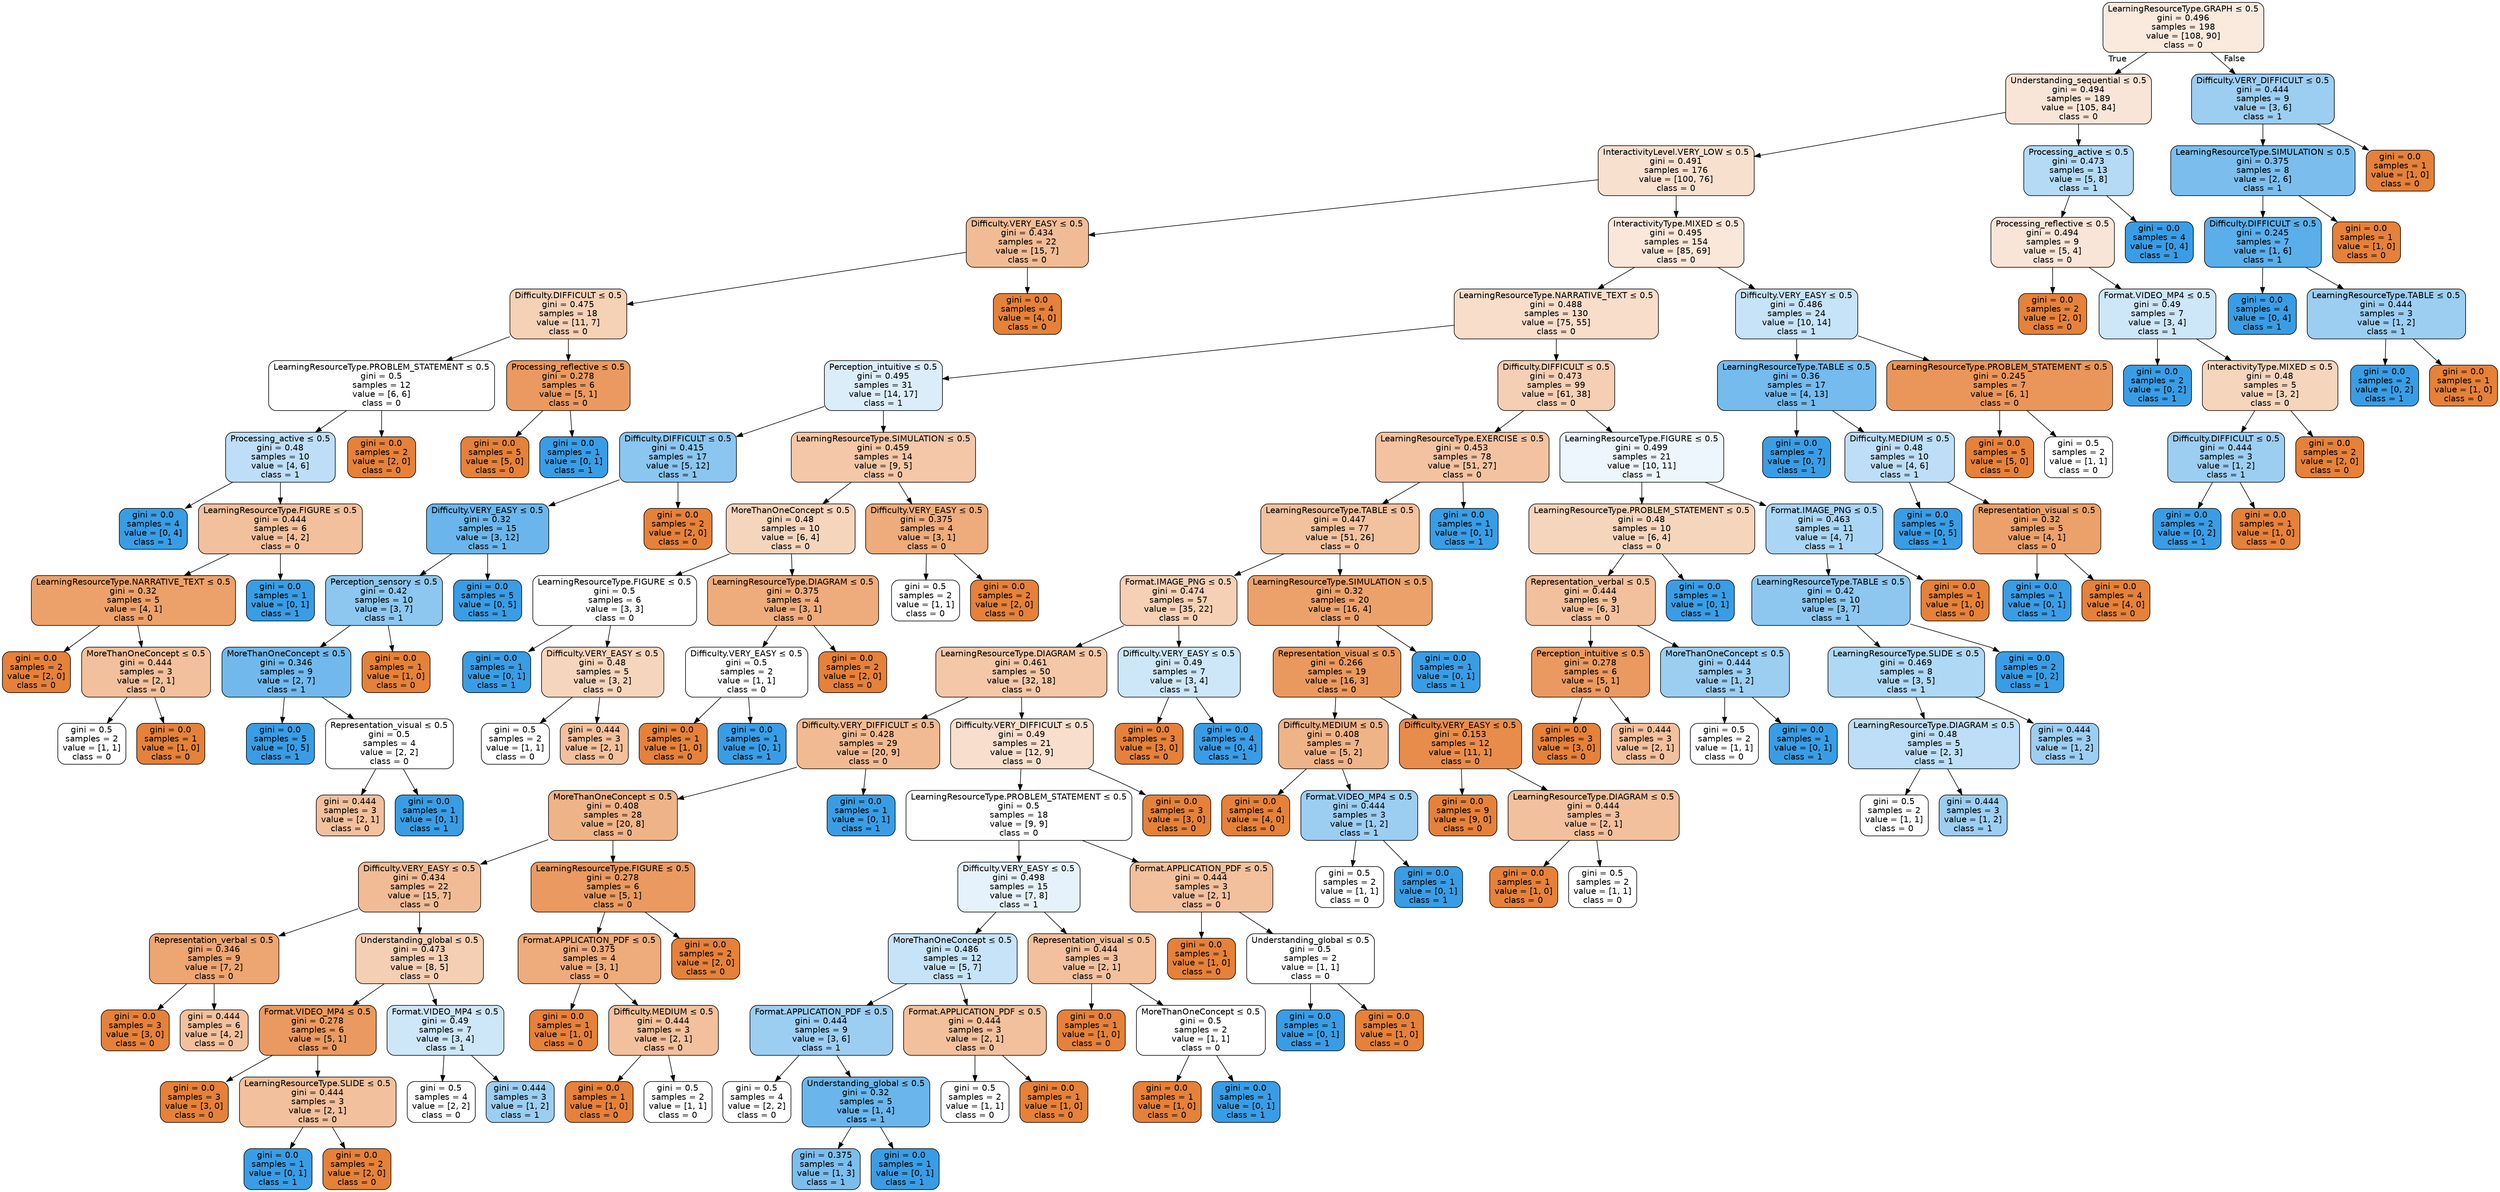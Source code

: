digraph Tree {
node [shape=box, style="filled, rounded", color="black", fontname=helvetica] ;
edge [fontname=helvetica] ;
0 [label=<LearningResourceType.GRAPH &le; 0.5<br/>gini = 0.496<br/>samples = 198<br/>value = [108, 90]<br/>class = 0>, fillcolor="#e581392a"] ;
1 [label=<Understanding_sequential &le; 0.5<br/>gini = 0.494<br/>samples = 189<br/>value = [105, 84]<br/>class = 0>, fillcolor="#e5813933"] ;
0 -> 1 [labeldistance=2.5, labelangle=45, headlabel="True"] ;
2 [label=<InteractivityLevel.VERY_LOW &le; 0.5<br/>gini = 0.491<br/>samples = 176<br/>value = [100, 76]<br/>class = 0>, fillcolor="#e581393d"] ;
1 -> 2 ;
3 [label=<Difficulty.VERY_EASY &le; 0.5<br/>gini = 0.434<br/>samples = 22<br/>value = [15, 7]<br/>class = 0>, fillcolor="#e5813988"] ;
2 -> 3 ;
4 [label=<Difficulty.DIFFICULT &le; 0.5<br/>gini = 0.475<br/>samples = 18<br/>value = [11, 7]<br/>class = 0>, fillcolor="#e581395d"] ;
3 -> 4 ;
5 [label=<LearningResourceType.PROBLEM_STATEMENT &le; 0.5<br/>gini = 0.5<br/>samples = 12<br/>value = [6, 6]<br/>class = 0>, fillcolor="#e5813900"] ;
4 -> 5 ;
6 [label=<Processing_active &le; 0.5<br/>gini = 0.48<br/>samples = 10<br/>value = [4, 6]<br/>class = 1>, fillcolor="#399de555"] ;
5 -> 6 ;
7 [label=<gini = 0.0<br/>samples = 4<br/>value = [0, 4]<br/>class = 1>, fillcolor="#399de5ff"] ;
6 -> 7 ;
8 [label=<LearningResourceType.FIGURE &le; 0.5<br/>gini = 0.444<br/>samples = 6<br/>value = [4, 2]<br/>class = 0>, fillcolor="#e581397f"] ;
6 -> 8 ;
9 [label=<LearningResourceType.NARRATIVE_TEXT &le; 0.5<br/>gini = 0.32<br/>samples = 5<br/>value = [4, 1]<br/>class = 0>, fillcolor="#e58139bf"] ;
8 -> 9 ;
10 [label=<gini = 0.0<br/>samples = 2<br/>value = [2, 0]<br/>class = 0>, fillcolor="#e58139ff"] ;
9 -> 10 ;
11 [label=<MoreThanOneConcept &le; 0.5<br/>gini = 0.444<br/>samples = 3<br/>value = [2, 1]<br/>class = 0>, fillcolor="#e581397f"] ;
9 -> 11 ;
12 [label=<gini = 0.5<br/>samples = 2<br/>value = [1, 1]<br/>class = 0>, fillcolor="#e5813900"] ;
11 -> 12 ;
13 [label=<gini = 0.0<br/>samples = 1<br/>value = [1, 0]<br/>class = 0>, fillcolor="#e58139ff"] ;
11 -> 13 ;
14 [label=<gini = 0.0<br/>samples = 1<br/>value = [0, 1]<br/>class = 1>, fillcolor="#399de5ff"] ;
8 -> 14 ;
15 [label=<gini = 0.0<br/>samples = 2<br/>value = [2, 0]<br/>class = 0>, fillcolor="#e58139ff"] ;
5 -> 15 ;
16 [label=<Processing_reflective &le; 0.5<br/>gini = 0.278<br/>samples = 6<br/>value = [5, 1]<br/>class = 0>, fillcolor="#e58139cc"] ;
4 -> 16 ;
17 [label=<gini = 0.0<br/>samples = 5<br/>value = [5, 0]<br/>class = 0>, fillcolor="#e58139ff"] ;
16 -> 17 ;
18 [label=<gini = 0.0<br/>samples = 1<br/>value = [0, 1]<br/>class = 1>, fillcolor="#399de5ff"] ;
16 -> 18 ;
19 [label=<gini = 0.0<br/>samples = 4<br/>value = [4, 0]<br/>class = 0>, fillcolor="#e58139ff"] ;
3 -> 19 ;
20 [label=<InteractivityType.MIXED &le; 0.5<br/>gini = 0.495<br/>samples = 154<br/>value = [85, 69]<br/>class = 0>, fillcolor="#e5813930"] ;
2 -> 20 ;
21 [label=<LearningResourceType.NARRATIVE_TEXT &le; 0.5<br/>gini = 0.488<br/>samples = 130<br/>value = [75, 55]<br/>class = 0>, fillcolor="#e5813944"] ;
20 -> 21 ;
22 [label=<Perception_intuitive &le; 0.5<br/>gini = 0.495<br/>samples = 31<br/>value = [14, 17]<br/>class = 1>, fillcolor="#399de52d"] ;
21 -> 22 ;
23 [label=<Difficulty.DIFFICULT &le; 0.5<br/>gini = 0.415<br/>samples = 17<br/>value = [5, 12]<br/>class = 1>, fillcolor="#399de595"] ;
22 -> 23 ;
24 [label=<Difficulty.VERY_EASY &le; 0.5<br/>gini = 0.32<br/>samples = 15<br/>value = [3, 12]<br/>class = 1>, fillcolor="#399de5bf"] ;
23 -> 24 ;
25 [label=<Perception_sensory &le; 0.5<br/>gini = 0.42<br/>samples = 10<br/>value = [3, 7]<br/>class = 1>, fillcolor="#399de592"] ;
24 -> 25 ;
26 [label=<MoreThanOneConcept &le; 0.5<br/>gini = 0.346<br/>samples = 9<br/>value = [2, 7]<br/>class = 1>, fillcolor="#399de5b6"] ;
25 -> 26 ;
27 [label=<gini = 0.0<br/>samples = 5<br/>value = [0, 5]<br/>class = 1>, fillcolor="#399de5ff"] ;
26 -> 27 ;
28 [label=<Representation_visual &le; 0.5<br/>gini = 0.5<br/>samples = 4<br/>value = [2, 2]<br/>class = 0>, fillcolor="#e5813900"] ;
26 -> 28 ;
29 [label=<gini = 0.444<br/>samples = 3<br/>value = [2, 1]<br/>class = 0>, fillcolor="#e581397f"] ;
28 -> 29 ;
30 [label=<gini = 0.0<br/>samples = 1<br/>value = [0, 1]<br/>class = 1>, fillcolor="#399de5ff"] ;
28 -> 30 ;
31 [label=<gini = 0.0<br/>samples = 1<br/>value = [1, 0]<br/>class = 0>, fillcolor="#e58139ff"] ;
25 -> 31 ;
32 [label=<gini = 0.0<br/>samples = 5<br/>value = [0, 5]<br/>class = 1>, fillcolor="#399de5ff"] ;
24 -> 32 ;
33 [label=<gini = 0.0<br/>samples = 2<br/>value = [2, 0]<br/>class = 0>, fillcolor="#e58139ff"] ;
23 -> 33 ;
34 [label=<LearningResourceType.SIMULATION &le; 0.5<br/>gini = 0.459<br/>samples = 14<br/>value = [9, 5]<br/>class = 0>, fillcolor="#e5813971"] ;
22 -> 34 ;
35 [label=<MoreThanOneConcept &le; 0.5<br/>gini = 0.48<br/>samples = 10<br/>value = [6, 4]<br/>class = 0>, fillcolor="#e5813955"] ;
34 -> 35 ;
36 [label=<LearningResourceType.FIGURE &le; 0.5<br/>gini = 0.5<br/>samples = 6<br/>value = [3, 3]<br/>class = 0>, fillcolor="#e5813900"] ;
35 -> 36 ;
37 [label=<gini = 0.0<br/>samples = 1<br/>value = [0, 1]<br/>class = 1>, fillcolor="#399de5ff"] ;
36 -> 37 ;
38 [label=<Difficulty.VERY_EASY &le; 0.5<br/>gini = 0.48<br/>samples = 5<br/>value = [3, 2]<br/>class = 0>, fillcolor="#e5813955"] ;
36 -> 38 ;
39 [label=<gini = 0.5<br/>samples = 2<br/>value = [1, 1]<br/>class = 0>, fillcolor="#e5813900"] ;
38 -> 39 ;
40 [label=<gini = 0.444<br/>samples = 3<br/>value = [2, 1]<br/>class = 0>, fillcolor="#e581397f"] ;
38 -> 40 ;
41 [label=<LearningResourceType.DIAGRAM &le; 0.5<br/>gini = 0.375<br/>samples = 4<br/>value = [3, 1]<br/>class = 0>, fillcolor="#e58139aa"] ;
35 -> 41 ;
42 [label=<Difficulty.VERY_EASY &le; 0.5<br/>gini = 0.5<br/>samples = 2<br/>value = [1, 1]<br/>class = 0>, fillcolor="#e5813900"] ;
41 -> 42 ;
43 [label=<gini = 0.0<br/>samples = 1<br/>value = [1, 0]<br/>class = 0>, fillcolor="#e58139ff"] ;
42 -> 43 ;
44 [label=<gini = 0.0<br/>samples = 1<br/>value = [0, 1]<br/>class = 1>, fillcolor="#399de5ff"] ;
42 -> 44 ;
45 [label=<gini = 0.0<br/>samples = 2<br/>value = [2, 0]<br/>class = 0>, fillcolor="#e58139ff"] ;
41 -> 45 ;
46 [label=<Difficulty.VERY_EASY &le; 0.5<br/>gini = 0.375<br/>samples = 4<br/>value = [3, 1]<br/>class = 0>, fillcolor="#e58139aa"] ;
34 -> 46 ;
47 [label=<gini = 0.5<br/>samples = 2<br/>value = [1, 1]<br/>class = 0>, fillcolor="#e5813900"] ;
46 -> 47 ;
48 [label=<gini = 0.0<br/>samples = 2<br/>value = [2, 0]<br/>class = 0>, fillcolor="#e58139ff"] ;
46 -> 48 ;
49 [label=<Difficulty.DIFFICULT &le; 0.5<br/>gini = 0.473<br/>samples = 99<br/>value = [61, 38]<br/>class = 0>, fillcolor="#e5813960"] ;
21 -> 49 ;
50 [label=<LearningResourceType.EXERCISE &le; 0.5<br/>gini = 0.453<br/>samples = 78<br/>value = [51, 27]<br/>class = 0>, fillcolor="#e5813978"] ;
49 -> 50 ;
51 [label=<LearningResourceType.TABLE &le; 0.5<br/>gini = 0.447<br/>samples = 77<br/>value = [51, 26]<br/>class = 0>, fillcolor="#e581397d"] ;
50 -> 51 ;
52 [label=<Format.IMAGE_PNG &le; 0.5<br/>gini = 0.474<br/>samples = 57<br/>value = [35, 22]<br/>class = 0>, fillcolor="#e581395f"] ;
51 -> 52 ;
53 [label=<LearningResourceType.DIAGRAM &le; 0.5<br/>gini = 0.461<br/>samples = 50<br/>value = [32, 18]<br/>class = 0>, fillcolor="#e5813970"] ;
52 -> 53 ;
54 [label=<Difficulty.VERY_DIFFICULT &le; 0.5<br/>gini = 0.428<br/>samples = 29<br/>value = [20, 9]<br/>class = 0>, fillcolor="#e581398c"] ;
53 -> 54 ;
55 [label=<MoreThanOneConcept &le; 0.5<br/>gini = 0.408<br/>samples = 28<br/>value = [20, 8]<br/>class = 0>, fillcolor="#e5813999"] ;
54 -> 55 ;
56 [label=<Difficulty.VERY_EASY &le; 0.5<br/>gini = 0.434<br/>samples = 22<br/>value = [15, 7]<br/>class = 0>, fillcolor="#e5813988"] ;
55 -> 56 ;
57 [label=<Representation_verbal &le; 0.5<br/>gini = 0.346<br/>samples = 9<br/>value = [7, 2]<br/>class = 0>, fillcolor="#e58139b6"] ;
56 -> 57 ;
58 [label=<gini = 0.0<br/>samples = 3<br/>value = [3, 0]<br/>class = 0>, fillcolor="#e58139ff"] ;
57 -> 58 ;
59 [label=<gini = 0.444<br/>samples = 6<br/>value = [4, 2]<br/>class = 0>, fillcolor="#e581397f"] ;
57 -> 59 ;
60 [label=<Understanding_global &le; 0.5<br/>gini = 0.473<br/>samples = 13<br/>value = [8, 5]<br/>class = 0>, fillcolor="#e5813960"] ;
56 -> 60 ;
61 [label=<Format.VIDEO_MP4 &le; 0.5<br/>gini = 0.278<br/>samples = 6<br/>value = [5, 1]<br/>class = 0>, fillcolor="#e58139cc"] ;
60 -> 61 ;
62 [label=<gini = 0.0<br/>samples = 3<br/>value = [3, 0]<br/>class = 0>, fillcolor="#e58139ff"] ;
61 -> 62 ;
63 [label=<LearningResourceType.SLIDE &le; 0.5<br/>gini = 0.444<br/>samples = 3<br/>value = [2, 1]<br/>class = 0>, fillcolor="#e581397f"] ;
61 -> 63 ;
64 [label=<gini = 0.0<br/>samples = 1<br/>value = [0, 1]<br/>class = 1>, fillcolor="#399de5ff"] ;
63 -> 64 ;
65 [label=<gini = 0.0<br/>samples = 2<br/>value = [2, 0]<br/>class = 0>, fillcolor="#e58139ff"] ;
63 -> 65 ;
66 [label=<Format.VIDEO_MP4 &le; 0.5<br/>gini = 0.49<br/>samples = 7<br/>value = [3, 4]<br/>class = 1>, fillcolor="#399de540"] ;
60 -> 66 ;
67 [label=<gini = 0.5<br/>samples = 4<br/>value = [2, 2]<br/>class = 0>, fillcolor="#e5813900"] ;
66 -> 67 ;
68 [label=<gini = 0.444<br/>samples = 3<br/>value = [1, 2]<br/>class = 1>, fillcolor="#399de57f"] ;
66 -> 68 ;
69 [label=<LearningResourceType.FIGURE &le; 0.5<br/>gini = 0.278<br/>samples = 6<br/>value = [5, 1]<br/>class = 0>, fillcolor="#e58139cc"] ;
55 -> 69 ;
70 [label=<Format.APPLICATION_PDF &le; 0.5<br/>gini = 0.375<br/>samples = 4<br/>value = [3, 1]<br/>class = 0>, fillcolor="#e58139aa"] ;
69 -> 70 ;
71 [label=<gini = 0.0<br/>samples = 1<br/>value = [1, 0]<br/>class = 0>, fillcolor="#e58139ff"] ;
70 -> 71 ;
72 [label=<Difficulty.MEDIUM &le; 0.5<br/>gini = 0.444<br/>samples = 3<br/>value = [2, 1]<br/>class = 0>, fillcolor="#e581397f"] ;
70 -> 72 ;
73 [label=<gini = 0.0<br/>samples = 1<br/>value = [1, 0]<br/>class = 0>, fillcolor="#e58139ff"] ;
72 -> 73 ;
74 [label=<gini = 0.5<br/>samples = 2<br/>value = [1, 1]<br/>class = 0>, fillcolor="#e5813900"] ;
72 -> 74 ;
75 [label=<gini = 0.0<br/>samples = 2<br/>value = [2, 0]<br/>class = 0>, fillcolor="#e58139ff"] ;
69 -> 75 ;
76 [label=<gini = 0.0<br/>samples = 1<br/>value = [0, 1]<br/>class = 1>, fillcolor="#399de5ff"] ;
54 -> 76 ;
77 [label=<Difficulty.VERY_DIFFICULT &le; 0.5<br/>gini = 0.49<br/>samples = 21<br/>value = [12, 9]<br/>class = 0>, fillcolor="#e5813940"] ;
53 -> 77 ;
78 [label=<LearningResourceType.PROBLEM_STATEMENT &le; 0.5<br/>gini = 0.5<br/>samples = 18<br/>value = [9, 9]<br/>class = 0>, fillcolor="#e5813900"] ;
77 -> 78 ;
79 [label=<Difficulty.VERY_EASY &le; 0.5<br/>gini = 0.498<br/>samples = 15<br/>value = [7, 8]<br/>class = 1>, fillcolor="#399de520"] ;
78 -> 79 ;
80 [label=<MoreThanOneConcept &le; 0.5<br/>gini = 0.486<br/>samples = 12<br/>value = [5, 7]<br/>class = 1>, fillcolor="#399de549"] ;
79 -> 80 ;
81 [label=<Format.APPLICATION_PDF &le; 0.5<br/>gini = 0.444<br/>samples = 9<br/>value = [3, 6]<br/>class = 1>, fillcolor="#399de57f"] ;
80 -> 81 ;
82 [label=<gini = 0.5<br/>samples = 4<br/>value = [2, 2]<br/>class = 0>, fillcolor="#e5813900"] ;
81 -> 82 ;
83 [label=<Understanding_global &le; 0.5<br/>gini = 0.32<br/>samples = 5<br/>value = [1, 4]<br/>class = 1>, fillcolor="#399de5bf"] ;
81 -> 83 ;
84 [label=<gini = 0.375<br/>samples = 4<br/>value = [1, 3]<br/>class = 1>, fillcolor="#399de5aa"] ;
83 -> 84 ;
85 [label=<gini = 0.0<br/>samples = 1<br/>value = [0, 1]<br/>class = 1>, fillcolor="#399de5ff"] ;
83 -> 85 ;
86 [label=<Format.APPLICATION_PDF &le; 0.5<br/>gini = 0.444<br/>samples = 3<br/>value = [2, 1]<br/>class = 0>, fillcolor="#e581397f"] ;
80 -> 86 ;
87 [label=<gini = 0.5<br/>samples = 2<br/>value = [1, 1]<br/>class = 0>, fillcolor="#e5813900"] ;
86 -> 87 ;
88 [label=<gini = 0.0<br/>samples = 1<br/>value = [1, 0]<br/>class = 0>, fillcolor="#e58139ff"] ;
86 -> 88 ;
89 [label=<Representation_visual &le; 0.5<br/>gini = 0.444<br/>samples = 3<br/>value = [2, 1]<br/>class = 0>, fillcolor="#e581397f"] ;
79 -> 89 ;
90 [label=<gini = 0.0<br/>samples = 1<br/>value = [1, 0]<br/>class = 0>, fillcolor="#e58139ff"] ;
89 -> 90 ;
91 [label=<MoreThanOneConcept &le; 0.5<br/>gini = 0.5<br/>samples = 2<br/>value = [1, 1]<br/>class = 0>, fillcolor="#e5813900"] ;
89 -> 91 ;
92 [label=<gini = 0.0<br/>samples = 1<br/>value = [1, 0]<br/>class = 0>, fillcolor="#e58139ff"] ;
91 -> 92 ;
93 [label=<gini = 0.0<br/>samples = 1<br/>value = [0, 1]<br/>class = 1>, fillcolor="#399de5ff"] ;
91 -> 93 ;
94 [label=<Format.APPLICATION_PDF &le; 0.5<br/>gini = 0.444<br/>samples = 3<br/>value = [2, 1]<br/>class = 0>, fillcolor="#e581397f"] ;
78 -> 94 ;
95 [label=<gini = 0.0<br/>samples = 1<br/>value = [1, 0]<br/>class = 0>, fillcolor="#e58139ff"] ;
94 -> 95 ;
96 [label=<Understanding_global &le; 0.5<br/>gini = 0.5<br/>samples = 2<br/>value = [1, 1]<br/>class = 0>, fillcolor="#e5813900"] ;
94 -> 96 ;
97 [label=<gini = 0.0<br/>samples = 1<br/>value = [0, 1]<br/>class = 1>, fillcolor="#399de5ff"] ;
96 -> 97 ;
98 [label=<gini = 0.0<br/>samples = 1<br/>value = [1, 0]<br/>class = 0>, fillcolor="#e58139ff"] ;
96 -> 98 ;
99 [label=<gini = 0.0<br/>samples = 3<br/>value = [3, 0]<br/>class = 0>, fillcolor="#e58139ff"] ;
77 -> 99 ;
100 [label=<Difficulty.VERY_EASY &le; 0.5<br/>gini = 0.49<br/>samples = 7<br/>value = [3, 4]<br/>class = 1>, fillcolor="#399de540"] ;
52 -> 100 ;
101 [label=<gini = 0.0<br/>samples = 3<br/>value = [3, 0]<br/>class = 0>, fillcolor="#e58139ff"] ;
100 -> 101 ;
102 [label=<gini = 0.0<br/>samples = 4<br/>value = [0, 4]<br/>class = 1>, fillcolor="#399de5ff"] ;
100 -> 102 ;
103 [label=<LearningResourceType.SIMULATION &le; 0.5<br/>gini = 0.32<br/>samples = 20<br/>value = [16, 4]<br/>class = 0>, fillcolor="#e58139bf"] ;
51 -> 103 ;
104 [label=<Representation_visual &le; 0.5<br/>gini = 0.266<br/>samples = 19<br/>value = [16, 3]<br/>class = 0>, fillcolor="#e58139cf"] ;
103 -> 104 ;
105 [label=<Difficulty.MEDIUM &le; 0.5<br/>gini = 0.408<br/>samples = 7<br/>value = [5, 2]<br/>class = 0>, fillcolor="#e5813999"] ;
104 -> 105 ;
106 [label=<gini = 0.0<br/>samples = 4<br/>value = [4, 0]<br/>class = 0>, fillcolor="#e58139ff"] ;
105 -> 106 ;
107 [label=<Format.VIDEO_MP4 &le; 0.5<br/>gini = 0.444<br/>samples = 3<br/>value = [1, 2]<br/>class = 1>, fillcolor="#399de57f"] ;
105 -> 107 ;
108 [label=<gini = 0.5<br/>samples = 2<br/>value = [1, 1]<br/>class = 0>, fillcolor="#e5813900"] ;
107 -> 108 ;
109 [label=<gini = 0.0<br/>samples = 1<br/>value = [0, 1]<br/>class = 1>, fillcolor="#399de5ff"] ;
107 -> 109 ;
110 [label=<Difficulty.VERY_EASY &le; 0.5<br/>gini = 0.153<br/>samples = 12<br/>value = [11, 1]<br/>class = 0>, fillcolor="#e58139e8"] ;
104 -> 110 ;
111 [label=<gini = 0.0<br/>samples = 9<br/>value = [9, 0]<br/>class = 0>, fillcolor="#e58139ff"] ;
110 -> 111 ;
112 [label=<LearningResourceType.DIAGRAM &le; 0.5<br/>gini = 0.444<br/>samples = 3<br/>value = [2, 1]<br/>class = 0>, fillcolor="#e581397f"] ;
110 -> 112 ;
113 [label=<gini = 0.0<br/>samples = 1<br/>value = [1, 0]<br/>class = 0>, fillcolor="#e58139ff"] ;
112 -> 113 ;
114 [label=<gini = 0.5<br/>samples = 2<br/>value = [1, 1]<br/>class = 0>, fillcolor="#e5813900"] ;
112 -> 114 ;
115 [label=<gini = 0.0<br/>samples = 1<br/>value = [0, 1]<br/>class = 1>, fillcolor="#399de5ff"] ;
103 -> 115 ;
116 [label=<gini = 0.0<br/>samples = 1<br/>value = [0, 1]<br/>class = 1>, fillcolor="#399de5ff"] ;
50 -> 116 ;
117 [label=<LearningResourceType.FIGURE &le; 0.5<br/>gini = 0.499<br/>samples = 21<br/>value = [10, 11]<br/>class = 1>, fillcolor="#399de517"] ;
49 -> 117 ;
118 [label=<LearningResourceType.PROBLEM_STATEMENT &le; 0.5<br/>gini = 0.48<br/>samples = 10<br/>value = [6, 4]<br/>class = 0>, fillcolor="#e5813955"] ;
117 -> 118 ;
119 [label=<Representation_verbal &le; 0.5<br/>gini = 0.444<br/>samples = 9<br/>value = [6, 3]<br/>class = 0>, fillcolor="#e581397f"] ;
118 -> 119 ;
120 [label=<Perception_intuitive &le; 0.5<br/>gini = 0.278<br/>samples = 6<br/>value = [5, 1]<br/>class = 0>, fillcolor="#e58139cc"] ;
119 -> 120 ;
121 [label=<gini = 0.0<br/>samples = 3<br/>value = [3, 0]<br/>class = 0>, fillcolor="#e58139ff"] ;
120 -> 121 ;
122 [label=<gini = 0.444<br/>samples = 3<br/>value = [2, 1]<br/>class = 0>, fillcolor="#e581397f"] ;
120 -> 122 ;
123 [label=<MoreThanOneConcept &le; 0.5<br/>gini = 0.444<br/>samples = 3<br/>value = [1, 2]<br/>class = 1>, fillcolor="#399de57f"] ;
119 -> 123 ;
124 [label=<gini = 0.5<br/>samples = 2<br/>value = [1, 1]<br/>class = 0>, fillcolor="#e5813900"] ;
123 -> 124 ;
125 [label=<gini = 0.0<br/>samples = 1<br/>value = [0, 1]<br/>class = 1>, fillcolor="#399de5ff"] ;
123 -> 125 ;
126 [label=<gini = 0.0<br/>samples = 1<br/>value = [0, 1]<br/>class = 1>, fillcolor="#399de5ff"] ;
118 -> 126 ;
127 [label=<Format.IMAGE_PNG &le; 0.5<br/>gini = 0.463<br/>samples = 11<br/>value = [4, 7]<br/>class = 1>, fillcolor="#399de56d"] ;
117 -> 127 ;
128 [label=<LearningResourceType.TABLE &le; 0.5<br/>gini = 0.42<br/>samples = 10<br/>value = [3, 7]<br/>class = 1>, fillcolor="#399de592"] ;
127 -> 128 ;
129 [label=<LearningResourceType.SLIDE &le; 0.5<br/>gini = 0.469<br/>samples = 8<br/>value = [3, 5]<br/>class = 1>, fillcolor="#399de566"] ;
128 -> 129 ;
130 [label=<LearningResourceType.DIAGRAM &le; 0.5<br/>gini = 0.48<br/>samples = 5<br/>value = [2, 3]<br/>class = 1>, fillcolor="#399de555"] ;
129 -> 130 ;
131 [label=<gini = 0.5<br/>samples = 2<br/>value = [1, 1]<br/>class = 0>, fillcolor="#e5813900"] ;
130 -> 131 ;
132 [label=<gini = 0.444<br/>samples = 3<br/>value = [1, 2]<br/>class = 1>, fillcolor="#399de57f"] ;
130 -> 132 ;
133 [label=<gini = 0.444<br/>samples = 3<br/>value = [1, 2]<br/>class = 1>, fillcolor="#399de57f"] ;
129 -> 133 ;
134 [label=<gini = 0.0<br/>samples = 2<br/>value = [0, 2]<br/>class = 1>, fillcolor="#399de5ff"] ;
128 -> 134 ;
135 [label=<gini = 0.0<br/>samples = 1<br/>value = [1, 0]<br/>class = 0>, fillcolor="#e58139ff"] ;
127 -> 135 ;
136 [label=<Difficulty.VERY_EASY &le; 0.5<br/>gini = 0.486<br/>samples = 24<br/>value = [10, 14]<br/>class = 1>, fillcolor="#399de549"] ;
20 -> 136 ;
137 [label=<LearningResourceType.TABLE &le; 0.5<br/>gini = 0.36<br/>samples = 17<br/>value = [4, 13]<br/>class = 1>, fillcolor="#399de5b1"] ;
136 -> 137 ;
138 [label=<gini = 0.0<br/>samples = 7<br/>value = [0, 7]<br/>class = 1>, fillcolor="#399de5ff"] ;
137 -> 138 ;
139 [label=<Difficulty.MEDIUM &le; 0.5<br/>gini = 0.48<br/>samples = 10<br/>value = [4, 6]<br/>class = 1>, fillcolor="#399de555"] ;
137 -> 139 ;
140 [label=<gini = 0.0<br/>samples = 5<br/>value = [0, 5]<br/>class = 1>, fillcolor="#399de5ff"] ;
139 -> 140 ;
141 [label=<Representation_visual &le; 0.5<br/>gini = 0.32<br/>samples = 5<br/>value = [4, 1]<br/>class = 0>, fillcolor="#e58139bf"] ;
139 -> 141 ;
142 [label=<gini = 0.0<br/>samples = 1<br/>value = [0, 1]<br/>class = 1>, fillcolor="#399de5ff"] ;
141 -> 142 ;
143 [label=<gini = 0.0<br/>samples = 4<br/>value = [4, 0]<br/>class = 0>, fillcolor="#e58139ff"] ;
141 -> 143 ;
144 [label=<LearningResourceType.PROBLEM_STATEMENT &le; 0.5<br/>gini = 0.245<br/>samples = 7<br/>value = [6, 1]<br/>class = 0>, fillcolor="#e58139d4"] ;
136 -> 144 ;
145 [label=<gini = 0.0<br/>samples = 5<br/>value = [5, 0]<br/>class = 0>, fillcolor="#e58139ff"] ;
144 -> 145 ;
146 [label=<gini = 0.5<br/>samples = 2<br/>value = [1, 1]<br/>class = 0>, fillcolor="#e5813900"] ;
144 -> 146 ;
147 [label=<Processing_active &le; 0.5<br/>gini = 0.473<br/>samples = 13<br/>value = [5, 8]<br/>class = 1>, fillcolor="#399de560"] ;
1 -> 147 ;
148 [label=<Processing_reflective &le; 0.5<br/>gini = 0.494<br/>samples = 9<br/>value = [5, 4]<br/>class = 0>, fillcolor="#e5813933"] ;
147 -> 148 ;
149 [label=<gini = 0.0<br/>samples = 2<br/>value = [2, 0]<br/>class = 0>, fillcolor="#e58139ff"] ;
148 -> 149 ;
150 [label=<Format.VIDEO_MP4 &le; 0.5<br/>gini = 0.49<br/>samples = 7<br/>value = [3, 4]<br/>class = 1>, fillcolor="#399de540"] ;
148 -> 150 ;
151 [label=<gini = 0.0<br/>samples = 2<br/>value = [0, 2]<br/>class = 1>, fillcolor="#399de5ff"] ;
150 -> 151 ;
152 [label=<InteractivityType.MIXED &le; 0.5<br/>gini = 0.48<br/>samples = 5<br/>value = [3, 2]<br/>class = 0>, fillcolor="#e5813955"] ;
150 -> 152 ;
153 [label=<Difficulty.DIFFICULT &le; 0.5<br/>gini = 0.444<br/>samples = 3<br/>value = [1, 2]<br/>class = 1>, fillcolor="#399de57f"] ;
152 -> 153 ;
154 [label=<gini = 0.0<br/>samples = 2<br/>value = [0, 2]<br/>class = 1>, fillcolor="#399de5ff"] ;
153 -> 154 ;
155 [label=<gini = 0.0<br/>samples = 1<br/>value = [1, 0]<br/>class = 0>, fillcolor="#e58139ff"] ;
153 -> 155 ;
156 [label=<gini = 0.0<br/>samples = 2<br/>value = [2, 0]<br/>class = 0>, fillcolor="#e58139ff"] ;
152 -> 156 ;
157 [label=<gini = 0.0<br/>samples = 4<br/>value = [0, 4]<br/>class = 1>, fillcolor="#399de5ff"] ;
147 -> 157 ;
158 [label=<Difficulty.VERY_DIFFICULT &le; 0.5<br/>gini = 0.444<br/>samples = 9<br/>value = [3, 6]<br/>class = 1>, fillcolor="#399de57f"] ;
0 -> 158 [labeldistance=2.5, labelangle=-45, headlabel="False"] ;
159 [label=<LearningResourceType.SIMULATION &le; 0.5<br/>gini = 0.375<br/>samples = 8<br/>value = [2, 6]<br/>class = 1>, fillcolor="#399de5aa"] ;
158 -> 159 ;
160 [label=<Difficulty.DIFFICULT &le; 0.5<br/>gini = 0.245<br/>samples = 7<br/>value = [1, 6]<br/>class = 1>, fillcolor="#399de5d4"] ;
159 -> 160 ;
161 [label=<gini = 0.0<br/>samples = 4<br/>value = [0, 4]<br/>class = 1>, fillcolor="#399de5ff"] ;
160 -> 161 ;
162 [label=<LearningResourceType.TABLE &le; 0.5<br/>gini = 0.444<br/>samples = 3<br/>value = [1, 2]<br/>class = 1>, fillcolor="#399de57f"] ;
160 -> 162 ;
163 [label=<gini = 0.0<br/>samples = 2<br/>value = [0, 2]<br/>class = 1>, fillcolor="#399de5ff"] ;
162 -> 163 ;
164 [label=<gini = 0.0<br/>samples = 1<br/>value = [1, 0]<br/>class = 0>, fillcolor="#e58139ff"] ;
162 -> 164 ;
165 [label=<gini = 0.0<br/>samples = 1<br/>value = [1, 0]<br/>class = 0>, fillcolor="#e58139ff"] ;
159 -> 165 ;
166 [label=<gini = 0.0<br/>samples = 1<br/>value = [1, 0]<br/>class = 0>, fillcolor="#e58139ff"] ;
158 -> 166 ;
}